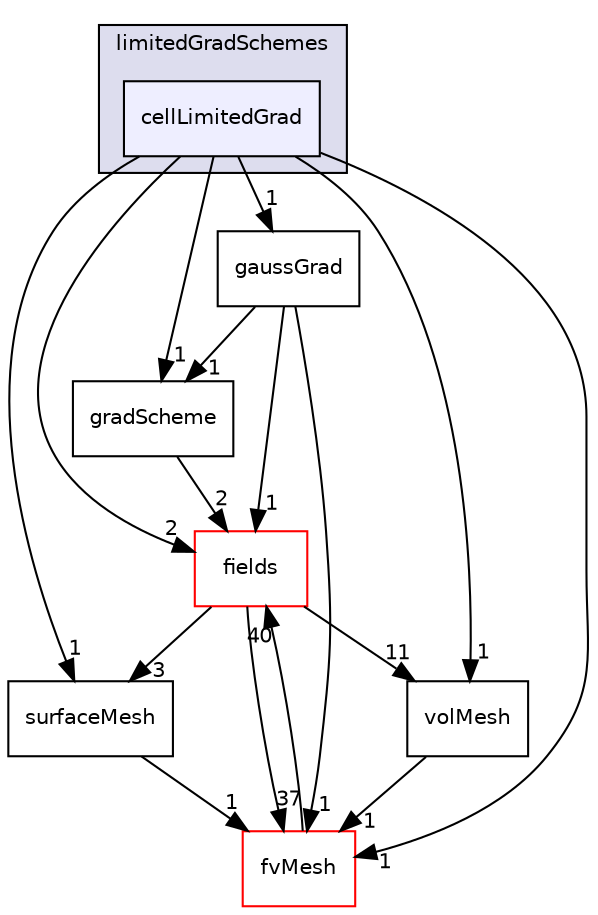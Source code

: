 digraph "src/finiteVolume/finiteVolume/gradSchemes/limitedGradSchemes/cellLimitedGrad" {
  bgcolor=transparent;
  compound=true
  node [ fontsize="10", fontname="Helvetica"];
  edge [ labelfontsize="10", labelfontname="Helvetica"];
  subgraph clusterdir_fff497ac263f931389c898cdbfb5238e {
    graph [ bgcolor="#ddddee", pencolor="black", label="limitedGradSchemes" fontname="Helvetica", fontsize="10", URL="dir_fff497ac263f931389c898cdbfb5238e.html"]
  dir_15b546026f25fe50ef80657f7461c9a9 [shape=box, label="cellLimitedGrad", style="filled", fillcolor="#eeeeff", pencolor="black", URL="dir_15b546026f25fe50ef80657f7461c9a9.html"];
  }
  dir_25ab4a83a983f7bb7a38b7f63bb141b7 [shape=box label="fields" color="red" URL="dir_25ab4a83a983f7bb7a38b7f63bb141b7.html"];
  dir_fdafd3b59310328ee40a940c9419d4db [shape=box label="surfaceMesh" URL="dir_fdafd3b59310328ee40a940c9419d4db.html"];
  dir_1a4209badf8dc5d7c181708103efea60 [shape=box label="volMesh" URL="dir_1a4209badf8dc5d7c181708103efea60.html"];
  dir_88d539e89933277658cec4fd08ce15b4 [shape=box label="gaussGrad" URL="dir_88d539e89933277658cec4fd08ce15b4.html"];
  dir_c382fa095c9c33d8673c0dd60aaef275 [shape=box label="fvMesh" color="red" URL="dir_c382fa095c9c33d8673c0dd60aaef275.html"];
  dir_34f6fdac462f96b744b53870896d634e [shape=box label="gradScheme" URL="dir_34f6fdac462f96b744b53870896d634e.html"];
  dir_25ab4a83a983f7bb7a38b7f63bb141b7->dir_fdafd3b59310328ee40a940c9419d4db [headlabel="3", labeldistance=1.5 headhref="dir_000931_001265.html"];
  dir_25ab4a83a983f7bb7a38b7f63bb141b7->dir_1a4209badf8dc5d7c181708103efea60 [headlabel="11", labeldistance=1.5 headhref="dir_000931_001266.html"];
  dir_25ab4a83a983f7bb7a38b7f63bb141b7->dir_c382fa095c9c33d8673c0dd60aaef275 [headlabel="37", labeldistance=1.5 headhref="dir_000931_001119.html"];
  dir_fdafd3b59310328ee40a940c9419d4db->dir_c382fa095c9c33d8673c0dd60aaef275 [headlabel="1", labeldistance=1.5 headhref="dir_001265_001119.html"];
  dir_1a4209badf8dc5d7c181708103efea60->dir_c382fa095c9c33d8673c0dd60aaef275 [headlabel="1", labeldistance=1.5 headhref="dir_001266_001119.html"];
  dir_88d539e89933277658cec4fd08ce15b4->dir_25ab4a83a983f7bb7a38b7f63bb141b7 [headlabel="1", labeldistance=1.5 headhref="dir_001089_000931.html"];
  dir_88d539e89933277658cec4fd08ce15b4->dir_c382fa095c9c33d8673c0dd60aaef275 [headlabel="1", labeldistance=1.5 headhref="dir_001089_001119.html"];
  dir_88d539e89933277658cec4fd08ce15b4->dir_34f6fdac462f96b744b53870896d634e [headlabel="1", labeldistance=1.5 headhref="dir_001089_001090.html"];
  dir_c382fa095c9c33d8673c0dd60aaef275->dir_25ab4a83a983f7bb7a38b7f63bb141b7 [headlabel="40", labeldistance=1.5 headhref="dir_001119_000931.html"];
  dir_34f6fdac462f96b744b53870896d634e->dir_25ab4a83a983f7bb7a38b7f63bb141b7 [headlabel="2", labeldistance=1.5 headhref="dir_001090_000931.html"];
  dir_15b546026f25fe50ef80657f7461c9a9->dir_25ab4a83a983f7bb7a38b7f63bb141b7 [headlabel="2", labeldistance=1.5 headhref="dir_001094_000931.html"];
  dir_15b546026f25fe50ef80657f7461c9a9->dir_fdafd3b59310328ee40a940c9419d4db [headlabel="1", labeldistance=1.5 headhref="dir_001094_001265.html"];
  dir_15b546026f25fe50ef80657f7461c9a9->dir_1a4209badf8dc5d7c181708103efea60 [headlabel="1", labeldistance=1.5 headhref="dir_001094_001266.html"];
  dir_15b546026f25fe50ef80657f7461c9a9->dir_88d539e89933277658cec4fd08ce15b4 [headlabel="1", labeldistance=1.5 headhref="dir_001094_001089.html"];
  dir_15b546026f25fe50ef80657f7461c9a9->dir_c382fa095c9c33d8673c0dd60aaef275 [headlabel="1", labeldistance=1.5 headhref="dir_001094_001119.html"];
  dir_15b546026f25fe50ef80657f7461c9a9->dir_34f6fdac462f96b744b53870896d634e [headlabel="1", labeldistance=1.5 headhref="dir_001094_001090.html"];
}
